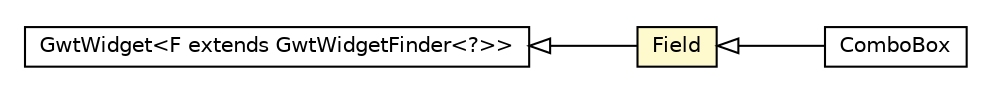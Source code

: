 #!/usr/local/bin/dot
#
# Class diagram 
# Generated by UMLGraph version R5_6-24-gf6e263 (http://www.umlgraph.org/)
#

digraph G {
	edge [fontname="Helvetica",fontsize=10,labelfontname="Helvetica",labelfontsize=10];
	node [fontname="Helvetica",fontsize=10,shape=plaintext];
	nodesep=0.25;
	ranksep=0.5;
	rankdir=LR;
	// org.senchalabs.gwt.gwtdriver.gxt.models.Field
	c185 [label=<<table title="org.senchalabs.gwt.gwtdriver.gxt.models.Field" border="0" cellborder="1" cellspacing="0" cellpadding="2" port="p" bgcolor="lemonChiffon" href="./Field.html">
		<tr><td><table border="0" cellspacing="0" cellpadding="1">
<tr><td align="center" balign="center"> Field </td></tr>
		</table></td></tr>
		</table>>, URL="./Field.html", fontname="Helvetica", fontcolor="black", fontsize=10.0];
	// org.senchalabs.gwt.gwtdriver.gxt.models.ComboBox
	c187 [label=<<table title="org.senchalabs.gwt.gwtdriver.gxt.models.ComboBox" border="0" cellborder="1" cellspacing="0" cellpadding="2" port="p" href="./ComboBox.html">
		<tr><td><table border="0" cellspacing="0" cellpadding="1">
<tr><td align="center" balign="center"> ComboBox </td></tr>
		</table></td></tr>
		</table>>, URL="./ComboBox.html", fontname="Helvetica", fontcolor="black", fontsize=10.0];
	//org.senchalabs.gwt.gwtdriver.gxt.models.Field extends org.senchalabs.gwt.gwtdriver.models.GwtWidget<org.senchalabs.gwt.gwtdriver.gxt.models.Field.FieldFinder>
	c191:p -> c185:p [dir=back,arrowtail=empty];
	//org.senchalabs.gwt.gwtdriver.gxt.models.ComboBox extends org.senchalabs.gwt.gwtdriver.gxt.models.Field
	c185:p -> c187:p [dir=back,arrowtail=empty];
	// org.senchalabs.gwt.gwtdriver.models.GwtWidget<F extends org.senchalabs.gwt.gwtdriver.models.GwtWidgetFinder<?>>
	c191 [label=<<table title="org.senchalabs.gwt.gwtdriver.models.GwtWidget" border="0" cellborder="1" cellspacing="0" cellpadding="2" port="p" href="http://java.sun.com/j2se/1.4.2/docs/api/org/senchalabs/gwt/gwtdriver/models/GwtWidget.html">
		<tr><td><table border="0" cellspacing="0" cellpadding="1">
<tr><td align="center" balign="center"> GwtWidget&lt;F extends GwtWidgetFinder&lt;?&gt;&gt; </td></tr>
		</table></td></tr>
		</table>>, URL="http://java.sun.com/j2se/1.4.2/docs/api/org/senchalabs/gwt/gwtdriver/models/GwtWidget.html", fontname="Helvetica", fontcolor="black", fontsize=10.0];
}

